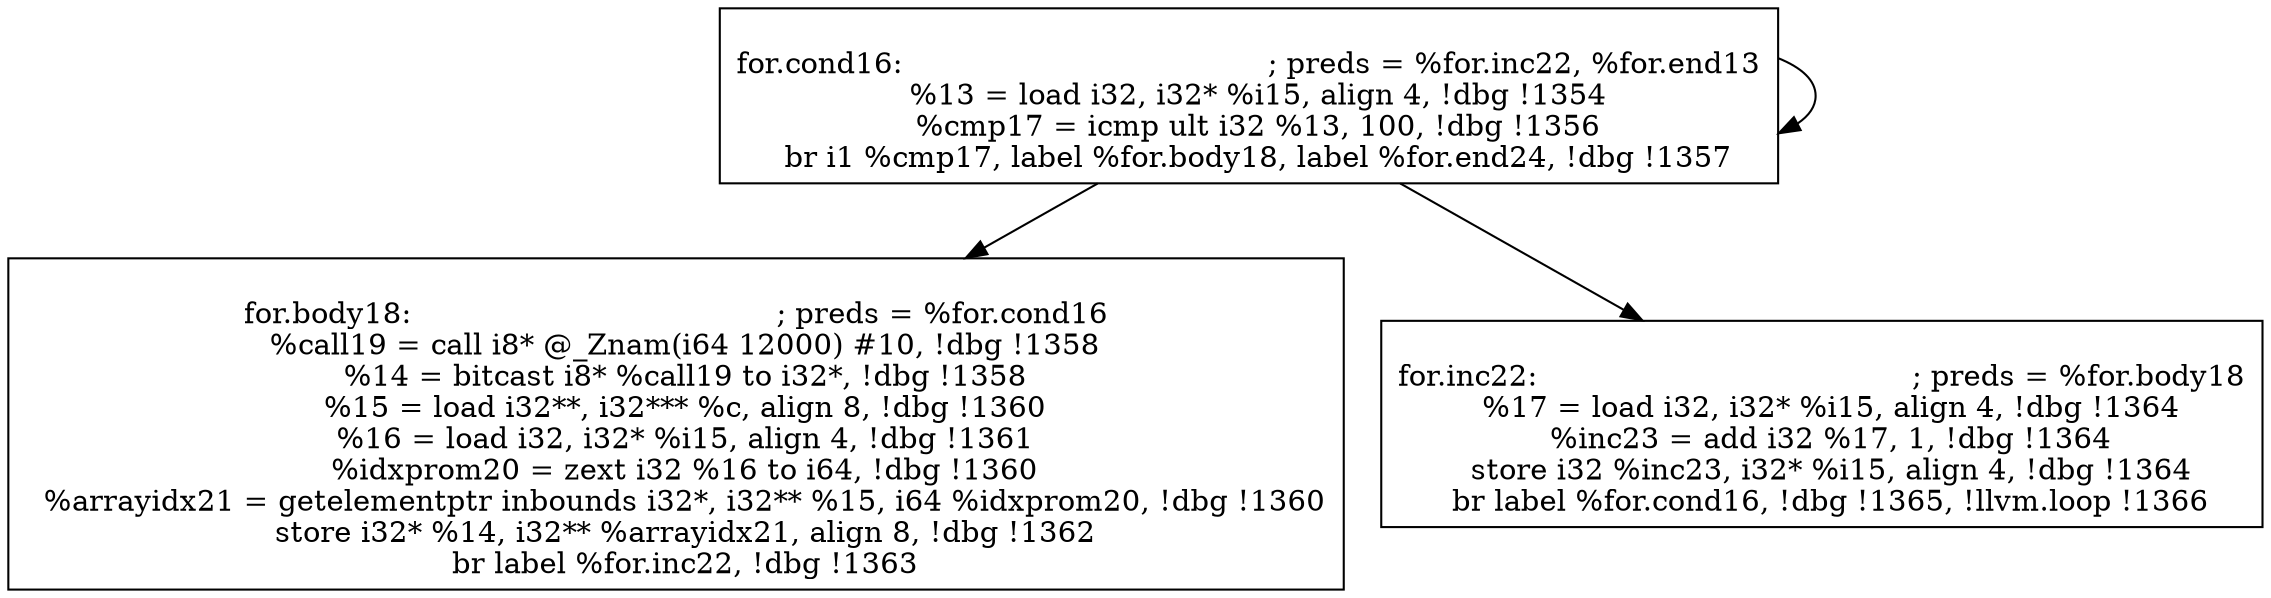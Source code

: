 
digraph G {


node1062 [label="
for.body18:                                       ; preds = %for.cond16
  %call19 = call i8* @_Znam(i64 12000) #10, !dbg !1358
  %14 = bitcast i8* %call19 to i32*, !dbg !1358
  %15 = load i32**, i32*** %c, align 8, !dbg !1360
  %16 = load i32, i32* %i15, align 4, !dbg !1361
  %idxprom20 = zext i32 %16 to i64, !dbg !1360
  %arrayidx21 = getelementptr inbounds i32*, i32** %15, i64 %idxprom20, !dbg !1360
  store i32* %14, i32** %arrayidx21, align 8, !dbg !1362
  br label %for.inc22, !dbg !1363
",shape=rectangle ]
node1060 [label="
for.inc22:                                        ; preds = %for.body18
  %17 = load i32, i32* %i15, align 4, !dbg !1364
  %inc23 = add i32 %17, 1, !dbg !1364
  store i32 %inc23, i32* %i15, align 4, !dbg !1364
  br label %for.cond16, !dbg !1365, !llvm.loop !1366
",shape=rectangle ]
node1061 [label="
for.cond16:                                       ; preds = %for.inc22, %for.end13
  %13 = load i32, i32* %i15, align 4, !dbg !1354
  %cmp17 = icmp ult i32 %13, 100, !dbg !1356
  br i1 %cmp17, label %for.body18, label %for.end24, !dbg !1357
",shape=rectangle ]

node1061->node1060 [ ]
node1061->node1062 [ ]
node1061->node1061 [ ]


}
